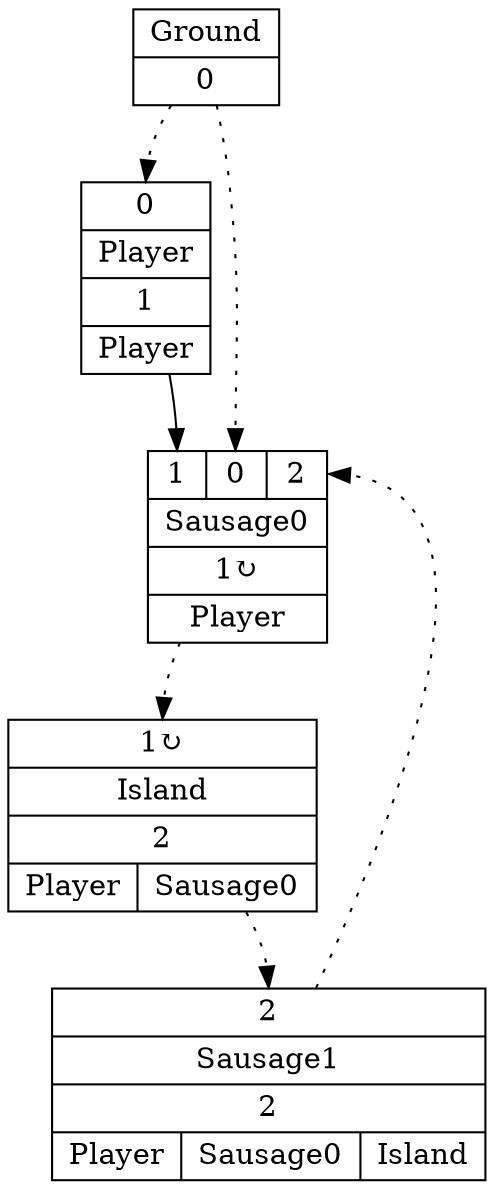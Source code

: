 digraph G {
node [shape=record];
Player[ label ="{{<GroundP>0}|{Player}|<PlayerOUT>1|{Player}}"];
Ground[ label ="{{Ground}|<GroundOUT>0}"];
Sausage0[ label ="{{<Player>1|<GroundP>0|<Sausage1P>2}|{Sausage0}|<Sausage0OUT>1&#8635;|{Player}}"];
Sausage1[ label ="{{<IslandP>2}|{Sausage1}|<Sausage1OUT>2|{Player|Sausage0|Island}}"];
Island[ label ="{{<Sausage0P>1&#8635;}|{Island}|<IslandOUT>2|{Player|Sausage0}}"];
	"Ground" -> "Player":GroundP [style=dotted];
	"Player" -> "Sausage0":Player;
	"Ground" -> "Sausage0":GroundP [style=dotted];
	"Sausage1" -> "Sausage0":Sausage1P [style=dotted];
	"Sausage0" -> "Island":Sausage0P [style=dotted];
	"Island" -> "Sausage1":IslandP [style=dotted];
}